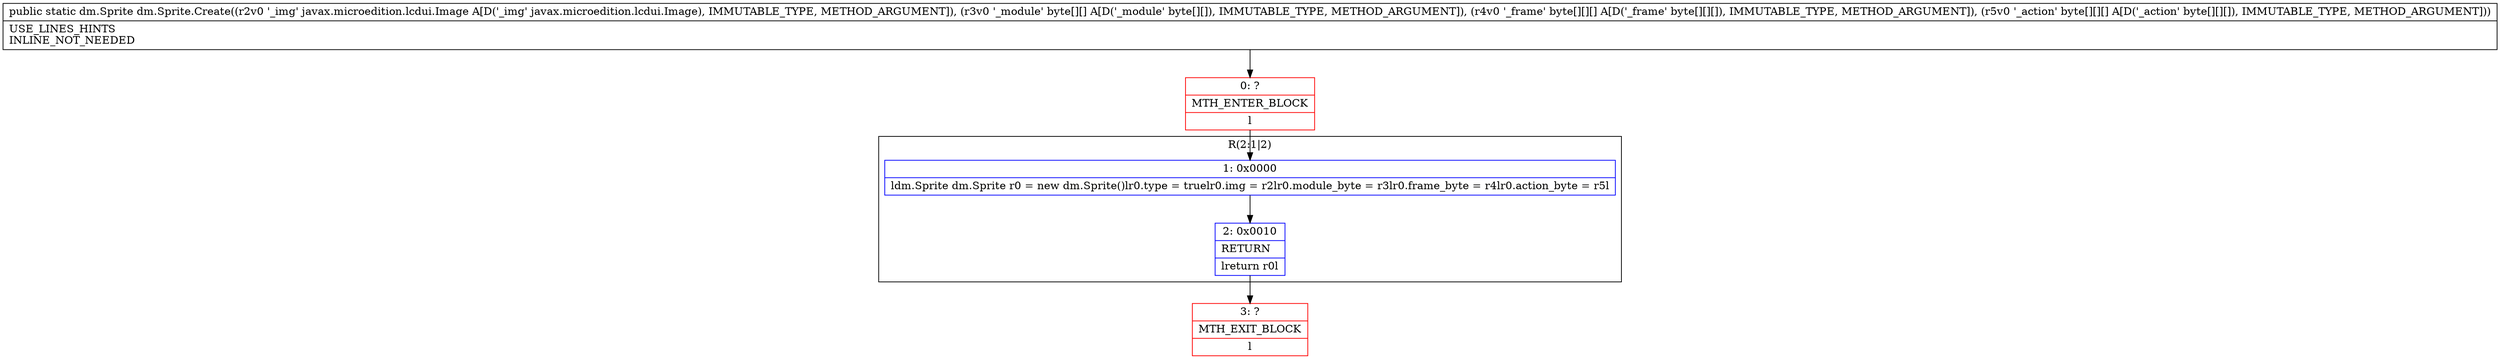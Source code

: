 digraph "CFG fordm.Sprite.Create(Ljavax\/microedition\/lcdui\/Image;[[B[[[B[[[B)Ldm\/Sprite;" {
subgraph cluster_Region_1399880791 {
label = "R(2:1|2)";
node [shape=record,color=blue];
Node_1 [shape=record,label="{1\:\ 0x0000|ldm.Sprite dm.Sprite r0 = new dm.Sprite()lr0.type = truelr0.img = r2lr0.module_byte = r3lr0.frame_byte = r4lr0.action_byte = r5l}"];
Node_2 [shape=record,label="{2\:\ 0x0010|RETURN\l|lreturn r0l}"];
}
Node_0 [shape=record,color=red,label="{0\:\ ?|MTH_ENTER_BLOCK\l|l}"];
Node_3 [shape=record,color=red,label="{3\:\ ?|MTH_EXIT_BLOCK\l|l}"];
MethodNode[shape=record,label="{public static dm.Sprite dm.Sprite.Create((r2v0 '_img' javax.microedition.lcdui.Image A[D('_img' javax.microedition.lcdui.Image), IMMUTABLE_TYPE, METHOD_ARGUMENT]), (r3v0 '_module' byte[][] A[D('_module' byte[][]), IMMUTABLE_TYPE, METHOD_ARGUMENT]), (r4v0 '_frame' byte[][][] A[D('_frame' byte[][][]), IMMUTABLE_TYPE, METHOD_ARGUMENT]), (r5v0 '_action' byte[][][] A[D('_action' byte[][][]), IMMUTABLE_TYPE, METHOD_ARGUMENT]))  | USE_LINES_HINTS\lINLINE_NOT_NEEDED\l}"];
MethodNode -> Node_0;
Node_1 -> Node_2;
Node_2 -> Node_3;
Node_0 -> Node_1;
}

